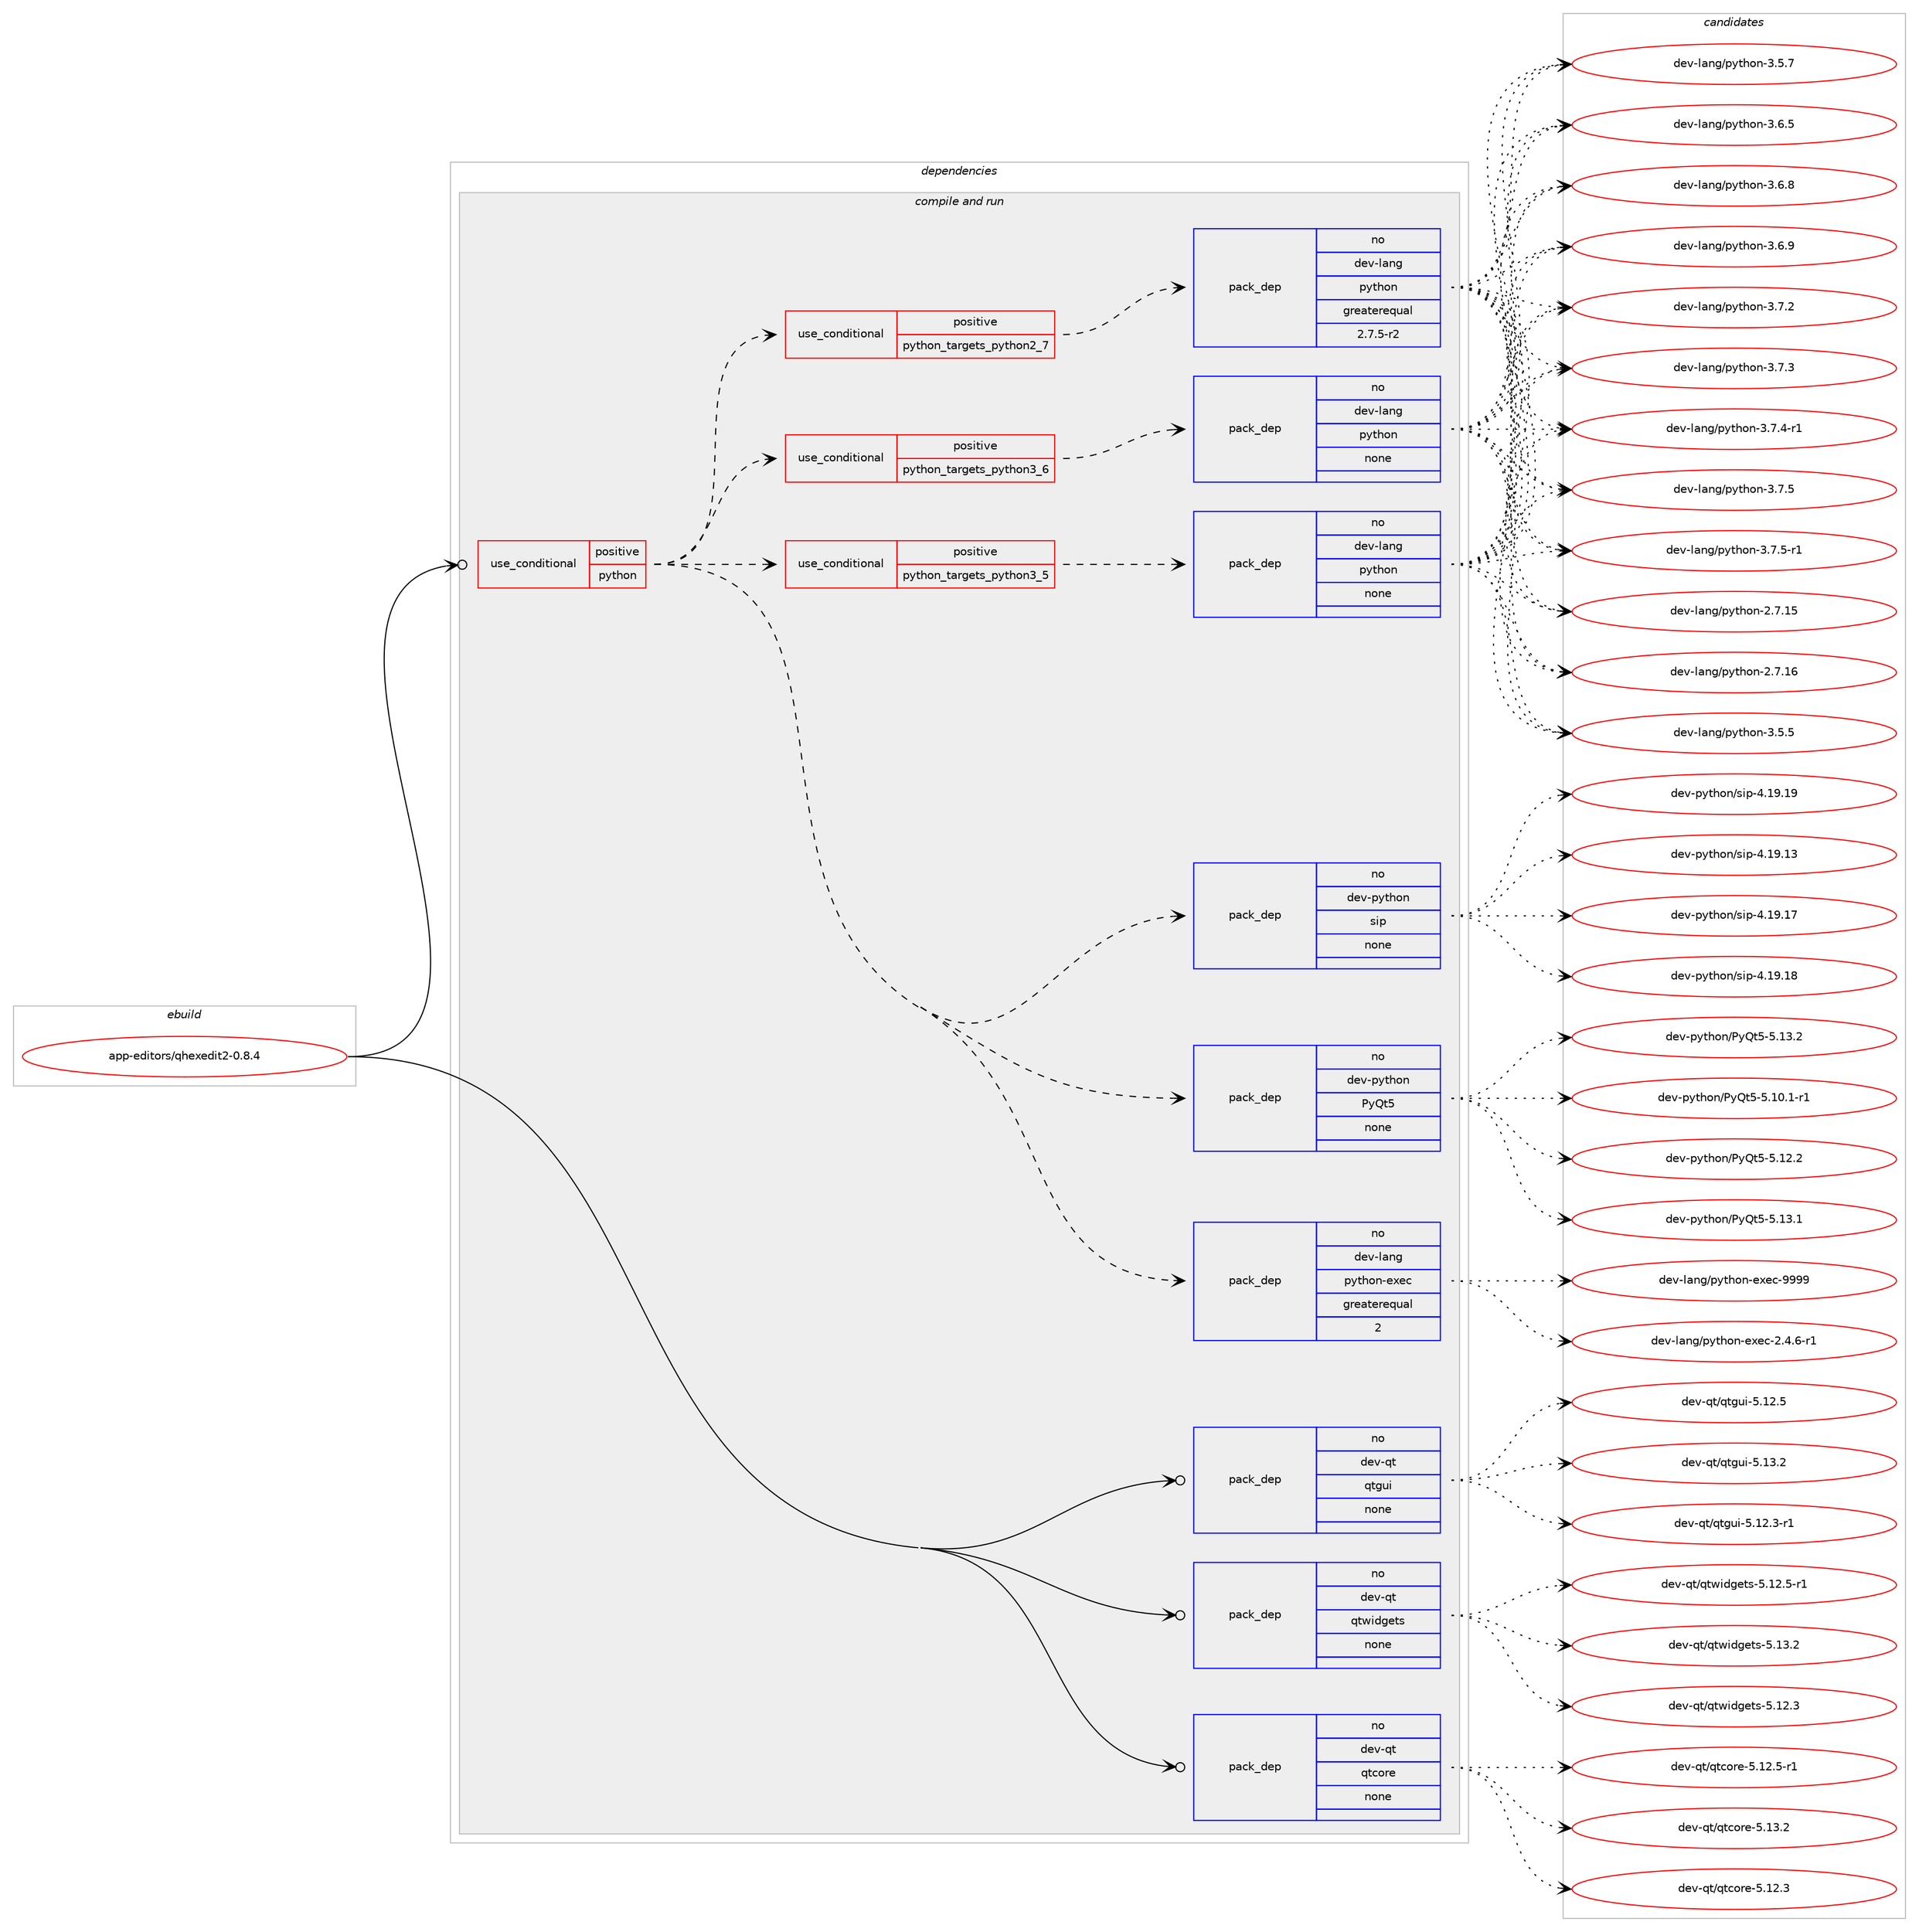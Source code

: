 digraph prolog {

# *************
# Graph options
# *************

newrank=true;
concentrate=true;
compound=true;
graph [rankdir=LR,fontname=Helvetica,fontsize=10,ranksep=1.5];#, ranksep=2.5, nodesep=0.2];
edge  [arrowhead=vee];
node  [fontname=Helvetica,fontsize=10];

# **********
# The ebuild
# **********

subgraph cluster_leftcol {
color=gray;
rank=same;
label=<<i>ebuild</i>>;
id [label="app-editors/qhexedit2-0.8.4", color=red, width=4, href="../app-editors/qhexedit2-0.8.4.svg"];
}

# ****************
# The dependencies
# ****************

subgraph cluster_midcol {
color=gray;
label=<<i>dependencies</i>>;
subgraph cluster_compile {
fillcolor="#eeeeee";
style=filled;
label=<<i>compile</i>>;
}
subgraph cluster_compileandrun {
fillcolor="#eeeeee";
style=filled;
label=<<i>compile and run</i>>;
subgraph cond114812 {
dependency481918 [label=<<TABLE BORDER="0" CELLBORDER="1" CELLSPACING="0" CELLPADDING="4"><TR><TD ROWSPAN="3" CELLPADDING="10">use_conditional</TD></TR><TR><TD>positive</TD></TR><TR><TD>python</TD></TR></TABLE>>, shape=none, color=red];
subgraph pack358329 {
dependency481919 [label=<<TABLE BORDER="0" CELLBORDER="1" CELLSPACING="0" CELLPADDING="4" WIDTH="220"><TR><TD ROWSPAN="6" CELLPADDING="30">pack_dep</TD></TR><TR><TD WIDTH="110">no</TD></TR><TR><TD>dev-python</TD></TR><TR><TD>PyQt5</TD></TR><TR><TD>none</TD></TR><TR><TD></TD></TR></TABLE>>, shape=none, color=blue];
}
dependency481918:e -> dependency481919:w [weight=20,style="dashed",arrowhead="vee"];
subgraph pack358330 {
dependency481920 [label=<<TABLE BORDER="0" CELLBORDER="1" CELLSPACING="0" CELLPADDING="4" WIDTH="220"><TR><TD ROWSPAN="6" CELLPADDING="30">pack_dep</TD></TR><TR><TD WIDTH="110">no</TD></TR><TR><TD>dev-python</TD></TR><TR><TD>sip</TD></TR><TR><TD>none</TD></TR><TR><TD></TD></TR></TABLE>>, shape=none, color=blue];
}
dependency481918:e -> dependency481920:w [weight=20,style="dashed",arrowhead="vee"];
subgraph cond114813 {
dependency481921 [label=<<TABLE BORDER="0" CELLBORDER="1" CELLSPACING="0" CELLPADDING="4"><TR><TD ROWSPAN="3" CELLPADDING="10">use_conditional</TD></TR><TR><TD>positive</TD></TR><TR><TD>python_targets_python2_7</TD></TR></TABLE>>, shape=none, color=red];
subgraph pack358331 {
dependency481922 [label=<<TABLE BORDER="0" CELLBORDER="1" CELLSPACING="0" CELLPADDING="4" WIDTH="220"><TR><TD ROWSPAN="6" CELLPADDING="30">pack_dep</TD></TR><TR><TD WIDTH="110">no</TD></TR><TR><TD>dev-lang</TD></TR><TR><TD>python</TD></TR><TR><TD>greaterequal</TD></TR><TR><TD>2.7.5-r2</TD></TR></TABLE>>, shape=none, color=blue];
}
dependency481921:e -> dependency481922:w [weight=20,style="dashed",arrowhead="vee"];
}
dependency481918:e -> dependency481921:w [weight=20,style="dashed",arrowhead="vee"];
subgraph cond114814 {
dependency481923 [label=<<TABLE BORDER="0" CELLBORDER="1" CELLSPACING="0" CELLPADDING="4"><TR><TD ROWSPAN="3" CELLPADDING="10">use_conditional</TD></TR><TR><TD>positive</TD></TR><TR><TD>python_targets_python3_5</TD></TR></TABLE>>, shape=none, color=red];
subgraph pack358332 {
dependency481924 [label=<<TABLE BORDER="0" CELLBORDER="1" CELLSPACING="0" CELLPADDING="4" WIDTH="220"><TR><TD ROWSPAN="6" CELLPADDING="30">pack_dep</TD></TR><TR><TD WIDTH="110">no</TD></TR><TR><TD>dev-lang</TD></TR><TR><TD>python</TD></TR><TR><TD>none</TD></TR><TR><TD></TD></TR></TABLE>>, shape=none, color=blue];
}
dependency481923:e -> dependency481924:w [weight=20,style="dashed",arrowhead="vee"];
}
dependency481918:e -> dependency481923:w [weight=20,style="dashed",arrowhead="vee"];
subgraph cond114815 {
dependency481925 [label=<<TABLE BORDER="0" CELLBORDER="1" CELLSPACING="0" CELLPADDING="4"><TR><TD ROWSPAN="3" CELLPADDING="10">use_conditional</TD></TR><TR><TD>positive</TD></TR><TR><TD>python_targets_python3_6</TD></TR></TABLE>>, shape=none, color=red];
subgraph pack358333 {
dependency481926 [label=<<TABLE BORDER="0" CELLBORDER="1" CELLSPACING="0" CELLPADDING="4" WIDTH="220"><TR><TD ROWSPAN="6" CELLPADDING="30">pack_dep</TD></TR><TR><TD WIDTH="110">no</TD></TR><TR><TD>dev-lang</TD></TR><TR><TD>python</TD></TR><TR><TD>none</TD></TR><TR><TD></TD></TR></TABLE>>, shape=none, color=blue];
}
dependency481925:e -> dependency481926:w [weight=20,style="dashed",arrowhead="vee"];
}
dependency481918:e -> dependency481925:w [weight=20,style="dashed",arrowhead="vee"];
subgraph pack358334 {
dependency481927 [label=<<TABLE BORDER="0" CELLBORDER="1" CELLSPACING="0" CELLPADDING="4" WIDTH="220"><TR><TD ROWSPAN="6" CELLPADDING="30">pack_dep</TD></TR><TR><TD WIDTH="110">no</TD></TR><TR><TD>dev-lang</TD></TR><TR><TD>python-exec</TD></TR><TR><TD>greaterequal</TD></TR><TR><TD>2</TD></TR></TABLE>>, shape=none, color=blue];
}
dependency481918:e -> dependency481927:w [weight=20,style="dashed",arrowhead="vee"];
}
id:e -> dependency481918:w [weight=20,style="solid",arrowhead="odotvee"];
subgraph pack358335 {
dependency481928 [label=<<TABLE BORDER="0" CELLBORDER="1" CELLSPACING="0" CELLPADDING="4" WIDTH="220"><TR><TD ROWSPAN="6" CELLPADDING="30">pack_dep</TD></TR><TR><TD WIDTH="110">no</TD></TR><TR><TD>dev-qt</TD></TR><TR><TD>qtcore</TD></TR><TR><TD>none</TD></TR><TR><TD></TD></TR></TABLE>>, shape=none, color=blue];
}
id:e -> dependency481928:w [weight=20,style="solid",arrowhead="odotvee"];
subgraph pack358336 {
dependency481929 [label=<<TABLE BORDER="0" CELLBORDER="1" CELLSPACING="0" CELLPADDING="4" WIDTH="220"><TR><TD ROWSPAN="6" CELLPADDING="30">pack_dep</TD></TR><TR><TD WIDTH="110">no</TD></TR><TR><TD>dev-qt</TD></TR><TR><TD>qtgui</TD></TR><TR><TD>none</TD></TR><TR><TD></TD></TR></TABLE>>, shape=none, color=blue];
}
id:e -> dependency481929:w [weight=20,style="solid",arrowhead="odotvee"];
subgraph pack358337 {
dependency481930 [label=<<TABLE BORDER="0" CELLBORDER="1" CELLSPACING="0" CELLPADDING="4" WIDTH="220"><TR><TD ROWSPAN="6" CELLPADDING="30">pack_dep</TD></TR><TR><TD WIDTH="110">no</TD></TR><TR><TD>dev-qt</TD></TR><TR><TD>qtwidgets</TD></TR><TR><TD>none</TD></TR><TR><TD></TD></TR></TABLE>>, shape=none, color=blue];
}
id:e -> dependency481930:w [weight=20,style="solid",arrowhead="odotvee"];
}
subgraph cluster_run {
fillcolor="#eeeeee";
style=filled;
label=<<i>run</i>>;
}
}

# **************
# The candidates
# **************

subgraph cluster_choices {
rank=same;
color=gray;
label=<<i>candidates</i>>;

subgraph choice358329 {
color=black;
nodesep=1;
choice1001011184511212111610411111047801218111653455346494846494511449 [label="dev-python/PyQt5-5.10.1-r1", color=red, width=4,href="../dev-python/PyQt5-5.10.1-r1.svg"];
choice100101118451121211161041111104780121811165345534649504650 [label="dev-python/PyQt5-5.12.2", color=red, width=4,href="../dev-python/PyQt5-5.12.2.svg"];
choice100101118451121211161041111104780121811165345534649514649 [label="dev-python/PyQt5-5.13.1", color=red, width=4,href="../dev-python/PyQt5-5.13.1.svg"];
choice100101118451121211161041111104780121811165345534649514650 [label="dev-python/PyQt5-5.13.2", color=red, width=4,href="../dev-python/PyQt5-5.13.2.svg"];
dependency481919:e -> choice1001011184511212111610411111047801218111653455346494846494511449:w [style=dotted,weight="100"];
dependency481919:e -> choice100101118451121211161041111104780121811165345534649504650:w [style=dotted,weight="100"];
dependency481919:e -> choice100101118451121211161041111104780121811165345534649514649:w [style=dotted,weight="100"];
dependency481919:e -> choice100101118451121211161041111104780121811165345534649514650:w [style=dotted,weight="100"];
}
subgraph choice358330 {
color=black;
nodesep=1;
choice10010111845112121116104111110471151051124552464957464951 [label="dev-python/sip-4.19.13", color=red, width=4,href="../dev-python/sip-4.19.13.svg"];
choice10010111845112121116104111110471151051124552464957464955 [label="dev-python/sip-4.19.17", color=red, width=4,href="../dev-python/sip-4.19.17.svg"];
choice10010111845112121116104111110471151051124552464957464956 [label="dev-python/sip-4.19.18", color=red, width=4,href="../dev-python/sip-4.19.18.svg"];
choice10010111845112121116104111110471151051124552464957464957 [label="dev-python/sip-4.19.19", color=red, width=4,href="../dev-python/sip-4.19.19.svg"];
dependency481920:e -> choice10010111845112121116104111110471151051124552464957464951:w [style=dotted,weight="100"];
dependency481920:e -> choice10010111845112121116104111110471151051124552464957464955:w [style=dotted,weight="100"];
dependency481920:e -> choice10010111845112121116104111110471151051124552464957464956:w [style=dotted,weight="100"];
dependency481920:e -> choice10010111845112121116104111110471151051124552464957464957:w [style=dotted,weight="100"];
}
subgraph choice358331 {
color=black;
nodesep=1;
choice10010111845108971101034711212111610411111045504655464953 [label="dev-lang/python-2.7.15", color=red, width=4,href="../dev-lang/python-2.7.15.svg"];
choice10010111845108971101034711212111610411111045504655464954 [label="dev-lang/python-2.7.16", color=red, width=4,href="../dev-lang/python-2.7.16.svg"];
choice100101118451089711010347112121116104111110455146534653 [label="dev-lang/python-3.5.5", color=red, width=4,href="../dev-lang/python-3.5.5.svg"];
choice100101118451089711010347112121116104111110455146534655 [label="dev-lang/python-3.5.7", color=red, width=4,href="../dev-lang/python-3.5.7.svg"];
choice100101118451089711010347112121116104111110455146544653 [label="dev-lang/python-3.6.5", color=red, width=4,href="../dev-lang/python-3.6.5.svg"];
choice100101118451089711010347112121116104111110455146544656 [label="dev-lang/python-3.6.8", color=red, width=4,href="../dev-lang/python-3.6.8.svg"];
choice100101118451089711010347112121116104111110455146544657 [label="dev-lang/python-3.6.9", color=red, width=4,href="../dev-lang/python-3.6.9.svg"];
choice100101118451089711010347112121116104111110455146554650 [label="dev-lang/python-3.7.2", color=red, width=4,href="../dev-lang/python-3.7.2.svg"];
choice100101118451089711010347112121116104111110455146554651 [label="dev-lang/python-3.7.3", color=red, width=4,href="../dev-lang/python-3.7.3.svg"];
choice1001011184510897110103471121211161041111104551465546524511449 [label="dev-lang/python-3.7.4-r1", color=red, width=4,href="../dev-lang/python-3.7.4-r1.svg"];
choice100101118451089711010347112121116104111110455146554653 [label="dev-lang/python-3.7.5", color=red, width=4,href="../dev-lang/python-3.7.5.svg"];
choice1001011184510897110103471121211161041111104551465546534511449 [label="dev-lang/python-3.7.5-r1", color=red, width=4,href="../dev-lang/python-3.7.5-r1.svg"];
dependency481922:e -> choice10010111845108971101034711212111610411111045504655464953:w [style=dotted,weight="100"];
dependency481922:e -> choice10010111845108971101034711212111610411111045504655464954:w [style=dotted,weight="100"];
dependency481922:e -> choice100101118451089711010347112121116104111110455146534653:w [style=dotted,weight="100"];
dependency481922:e -> choice100101118451089711010347112121116104111110455146534655:w [style=dotted,weight="100"];
dependency481922:e -> choice100101118451089711010347112121116104111110455146544653:w [style=dotted,weight="100"];
dependency481922:e -> choice100101118451089711010347112121116104111110455146544656:w [style=dotted,weight="100"];
dependency481922:e -> choice100101118451089711010347112121116104111110455146544657:w [style=dotted,weight="100"];
dependency481922:e -> choice100101118451089711010347112121116104111110455146554650:w [style=dotted,weight="100"];
dependency481922:e -> choice100101118451089711010347112121116104111110455146554651:w [style=dotted,weight="100"];
dependency481922:e -> choice1001011184510897110103471121211161041111104551465546524511449:w [style=dotted,weight="100"];
dependency481922:e -> choice100101118451089711010347112121116104111110455146554653:w [style=dotted,weight="100"];
dependency481922:e -> choice1001011184510897110103471121211161041111104551465546534511449:w [style=dotted,weight="100"];
}
subgraph choice358332 {
color=black;
nodesep=1;
choice10010111845108971101034711212111610411111045504655464953 [label="dev-lang/python-2.7.15", color=red, width=4,href="../dev-lang/python-2.7.15.svg"];
choice10010111845108971101034711212111610411111045504655464954 [label="dev-lang/python-2.7.16", color=red, width=4,href="../dev-lang/python-2.7.16.svg"];
choice100101118451089711010347112121116104111110455146534653 [label="dev-lang/python-3.5.5", color=red, width=4,href="../dev-lang/python-3.5.5.svg"];
choice100101118451089711010347112121116104111110455146534655 [label="dev-lang/python-3.5.7", color=red, width=4,href="../dev-lang/python-3.5.7.svg"];
choice100101118451089711010347112121116104111110455146544653 [label="dev-lang/python-3.6.5", color=red, width=4,href="../dev-lang/python-3.6.5.svg"];
choice100101118451089711010347112121116104111110455146544656 [label="dev-lang/python-3.6.8", color=red, width=4,href="../dev-lang/python-3.6.8.svg"];
choice100101118451089711010347112121116104111110455146544657 [label="dev-lang/python-3.6.9", color=red, width=4,href="../dev-lang/python-3.6.9.svg"];
choice100101118451089711010347112121116104111110455146554650 [label="dev-lang/python-3.7.2", color=red, width=4,href="../dev-lang/python-3.7.2.svg"];
choice100101118451089711010347112121116104111110455146554651 [label="dev-lang/python-3.7.3", color=red, width=4,href="../dev-lang/python-3.7.3.svg"];
choice1001011184510897110103471121211161041111104551465546524511449 [label="dev-lang/python-3.7.4-r1", color=red, width=4,href="../dev-lang/python-3.7.4-r1.svg"];
choice100101118451089711010347112121116104111110455146554653 [label="dev-lang/python-3.7.5", color=red, width=4,href="../dev-lang/python-3.7.5.svg"];
choice1001011184510897110103471121211161041111104551465546534511449 [label="dev-lang/python-3.7.5-r1", color=red, width=4,href="../dev-lang/python-3.7.5-r1.svg"];
dependency481924:e -> choice10010111845108971101034711212111610411111045504655464953:w [style=dotted,weight="100"];
dependency481924:e -> choice10010111845108971101034711212111610411111045504655464954:w [style=dotted,weight="100"];
dependency481924:e -> choice100101118451089711010347112121116104111110455146534653:w [style=dotted,weight="100"];
dependency481924:e -> choice100101118451089711010347112121116104111110455146534655:w [style=dotted,weight="100"];
dependency481924:e -> choice100101118451089711010347112121116104111110455146544653:w [style=dotted,weight="100"];
dependency481924:e -> choice100101118451089711010347112121116104111110455146544656:w [style=dotted,weight="100"];
dependency481924:e -> choice100101118451089711010347112121116104111110455146544657:w [style=dotted,weight="100"];
dependency481924:e -> choice100101118451089711010347112121116104111110455146554650:w [style=dotted,weight="100"];
dependency481924:e -> choice100101118451089711010347112121116104111110455146554651:w [style=dotted,weight="100"];
dependency481924:e -> choice1001011184510897110103471121211161041111104551465546524511449:w [style=dotted,weight="100"];
dependency481924:e -> choice100101118451089711010347112121116104111110455146554653:w [style=dotted,weight="100"];
dependency481924:e -> choice1001011184510897110103471121211161041111104551465546534511449:w [style=dotted,weight="100"];
}
subgraph choice358333 {
color=black;
nodesep=1;
choice10010111845108971101034711212111610411111045504655464953 [label="dev-lang/python-2.7.15", color=red, width=4,href="../dev-lang/python-2.7.15.svg"];
choice10010111845108971101034711212111610411111045504655464954 [label="dev-lang/python-2.7.16", color=red, width=4,href="../dev-lang/python-2.7.16.svg"];
choice100101118451089711010347112121116104111110455146534653 [label="dev-lang/python-3.5.5", color=red, width=4,href="../dev-lang/python-3.5.5.svg"];
choice100101118451089711010347112121116104111110455146534655 [label="dev-lang/python-3.5.7", color=red, width=4,href="../dev-lang/python-3.5.7.svg"];
choice100101118451089711010347112121116104111110455146544653 [label="dev-lang/python-3.6.5", color=red, width=4,href="../dev-lang/python-3.6.5.svg"];
choice100101118451089711010347112121116104111110455146544656 [label="dev-lang/python-3.6.8", color=red, width=4,href="../dev-lang/python-3.6.8.svg"];
choice100101118451089711010347112121116104111110455146544657 [label="dev-lang/python-3.6.9", color=red, width=4,href="../dev-lang/python-3.6.9.svg"];
choice100101118451089711010347112121116104111110455146554650 [label="dev-lang/python-3.7.2", color=red, width=4,href="../dev-lang/python-3.7.2.svg"];
choice100101118451089711010347112121116104111110455146554651 [label="dev-lang/python-3.7.3", color=red, width=4,href="../dev-lang/python-3.7.3.svg"];
choice1001011184510897110103471121211161041111104551465546524511449 [label="dev-lang/python-3.7.4-r1", color=red, width=4,href="../dev-lang/python-3.7.4-r1.svg"];
choice100101118451089711010347112121116104111110455146554653 [label="dev-lang/python-3.7.5", color=red, width=4,href="../dev-lang/python-3.7.5.svg"];
choice1001011184510897110103471121211161041111104551465546534511449 [label="dev-lang/python-3.7.5-r1", color=red, width=4,href="../dev-lang/python-3.7.5-r1.svg"];
dependency481926:e -> choice10010111845108971101034711212111610411111045504655464953:w [style=dotted,weight="100"];
dependency481926:e -> choice10010111845108971101034711212111610411111045504655464954:w [style=dotted,weight="100"];
dependency481926:e -> choice100101118451089711010347112121116104111110455146534653:w [style=dotted,weight="100"];
dependency481926:e -> choice100101118451089711010347112121116104111110455146534655:w [style=dotted,weight="100"];
dependency481926:e -> choice100101118451089711010347112121116104111110455146544653:w [style=dotted,weight="100"];
dependency481926:e -> choice100101118451089711010347112121116104111110455146544656:w [style=dotted,weight="100"];
dependency481926:e -> choice100101118451089711010347112121116104111110455146544657:w [style=dotted,weight="100"];
dependency481926:e -> choice100101118451089711010347112121116104111110455146554650:w [style=dotted,weight="100"];
dependency481926:e -> choice100101118451089711010347112121116104111110455146554651:w [style=dotted,weight="100"];
dependency481926:e -> choice1001011184510897110103471121211161041111104551465546524511449:w [style=dotted,weight="100"];
dependency481926:e -> choice100101118451089711010347112121116104111110455146554653:w [style=dotted,weight="100"];
dependency481926:e -> choice1001011184510897110103471121211161041111104551465546534511449:w [style=dotted,weight="100"];
}
subgraph choice358334 {
color=black;
nodesep=1;
choice10010111845108971101034711212111610411111045101120101994550465246544511449 [label="dev-lang/python-exec-2.4.6-r1", color=red, width=4,href="../dev-lang/python-exec-2.4.6-r1.svg"];
choice10010111845108971101034711212111610411111045101120101994557575757 [label="dev-lang/python-exec-9999", color=red, width=4,href="../dev-lang/python-exec-9999.svg"];
dependency481927:e -> choice10010111845108971101034711212111610411111045101120101994550465246544511449:w [style=dotted,weight="100"];
dependency481927:e -> choice10010111845108971101034711212111610411111045101120101994557575757:w [style=dotted,weight="100"];
}
subgraph choice358335 {
color=black;
nodesep=1;
choice10010111845113116471131169911111410145534649504651 [label="dev-qt/qtcore-5.12.3", color=red, width=4,href="../dev-qt/qtcore-5.12.3.svg"];
choice100101118451131164711311699111114101455346495046534511449 [label="dev-qt/qtcore-5.12.5-r1", color=red, width=4,href="../dev-qt/qtcore-5.12.5-r1.svg"];
choice10010111845113116471131169911111410145534649514650 [label="dev-qt/qtcore-5.13.2", color=red, width=4,href="../dev-qt/qtcore-5.13.2.svg"];
dependency481928:e -> choice10010111845113116471131169911111410145534649504651:w [style=dotted,weight="100"];
dependency481928:e -> choice100101118451131164711311699111114101455346495046534511449:w [style=dotted,weight="100"];
dependency481928:e -> choice10010111845113116471131169911111410145534649514650:w [style=dotted,weight="100"];
}
subgraph choice358336 {
color=black;
nodesep=1;
choice1001011184511311647113116103117105455346495046514511449 [label="dev-qt/qtgui-5.12.3-r1", color=red, width=4,href="../dev-qt/qtgui-5.12.3-r1.svg"];
choice100101118451131164711311610311710545534649504653 [label="dev-qt/qtgui-5.12.5", color=red, width=4,href="../dev-qt/qtgui-5.12.5.svg"];
choice100101118451131164711311610311710545534649514650 [label="dev-qt/qtgui-5.13.2", color=red, width=4,href="../dev-qt/qtgui-5.13.2.svg"];
dependency481929:e -> choice1001011184511311647113116103117105455346495046514511449:w [style=dotted,weight="100"];
dependency481929:e -> choice100101118451131164711311610311710545534649504653:w [style=dotted,weight="100"];
dependency481929:e -> choice100101118451131164711311610311710545534649514650:w [style=dotted,weight="100"];
}
subgraph choice358337 {
color=black;
nodesep=1;
choice100101118451131164711311611910510010310111611545534649504651 [label="dev-qt/qtwidgets-5.12.3", color=red, width=4,href="../dev-qt/qtwidgets-5.12.3.svg"];
choice1001011184511311647113116119105100103101116115455346495046534511449 [label="dev-qt/qtwidgets-5.12.5-r1", color=red, width=4,href="../dev-qt/qtwidgets-5.12.5-r1.svg"];
choice100101118451131164711311611910510010310111611545534649514650 [label="dev-qt/qtwidgets-5.13.2", color=red, width=4,href="../dev-qt/qtwidgets-5.13.2.svg"];
dependency481930:e -> choice100101118451131164711311611910510010310111611545534649504651:w [style=dotted,weight="100"];
dependency481930:e -> choice1001011184511311647113116119105100103101116115455346495046534511449:w [style=dotted,weight="100"];
dependency481930:e -> choice100101118451131164711311611910510010310111611545534649514650:w [style=dotted,weight="100"];
}
}

}
